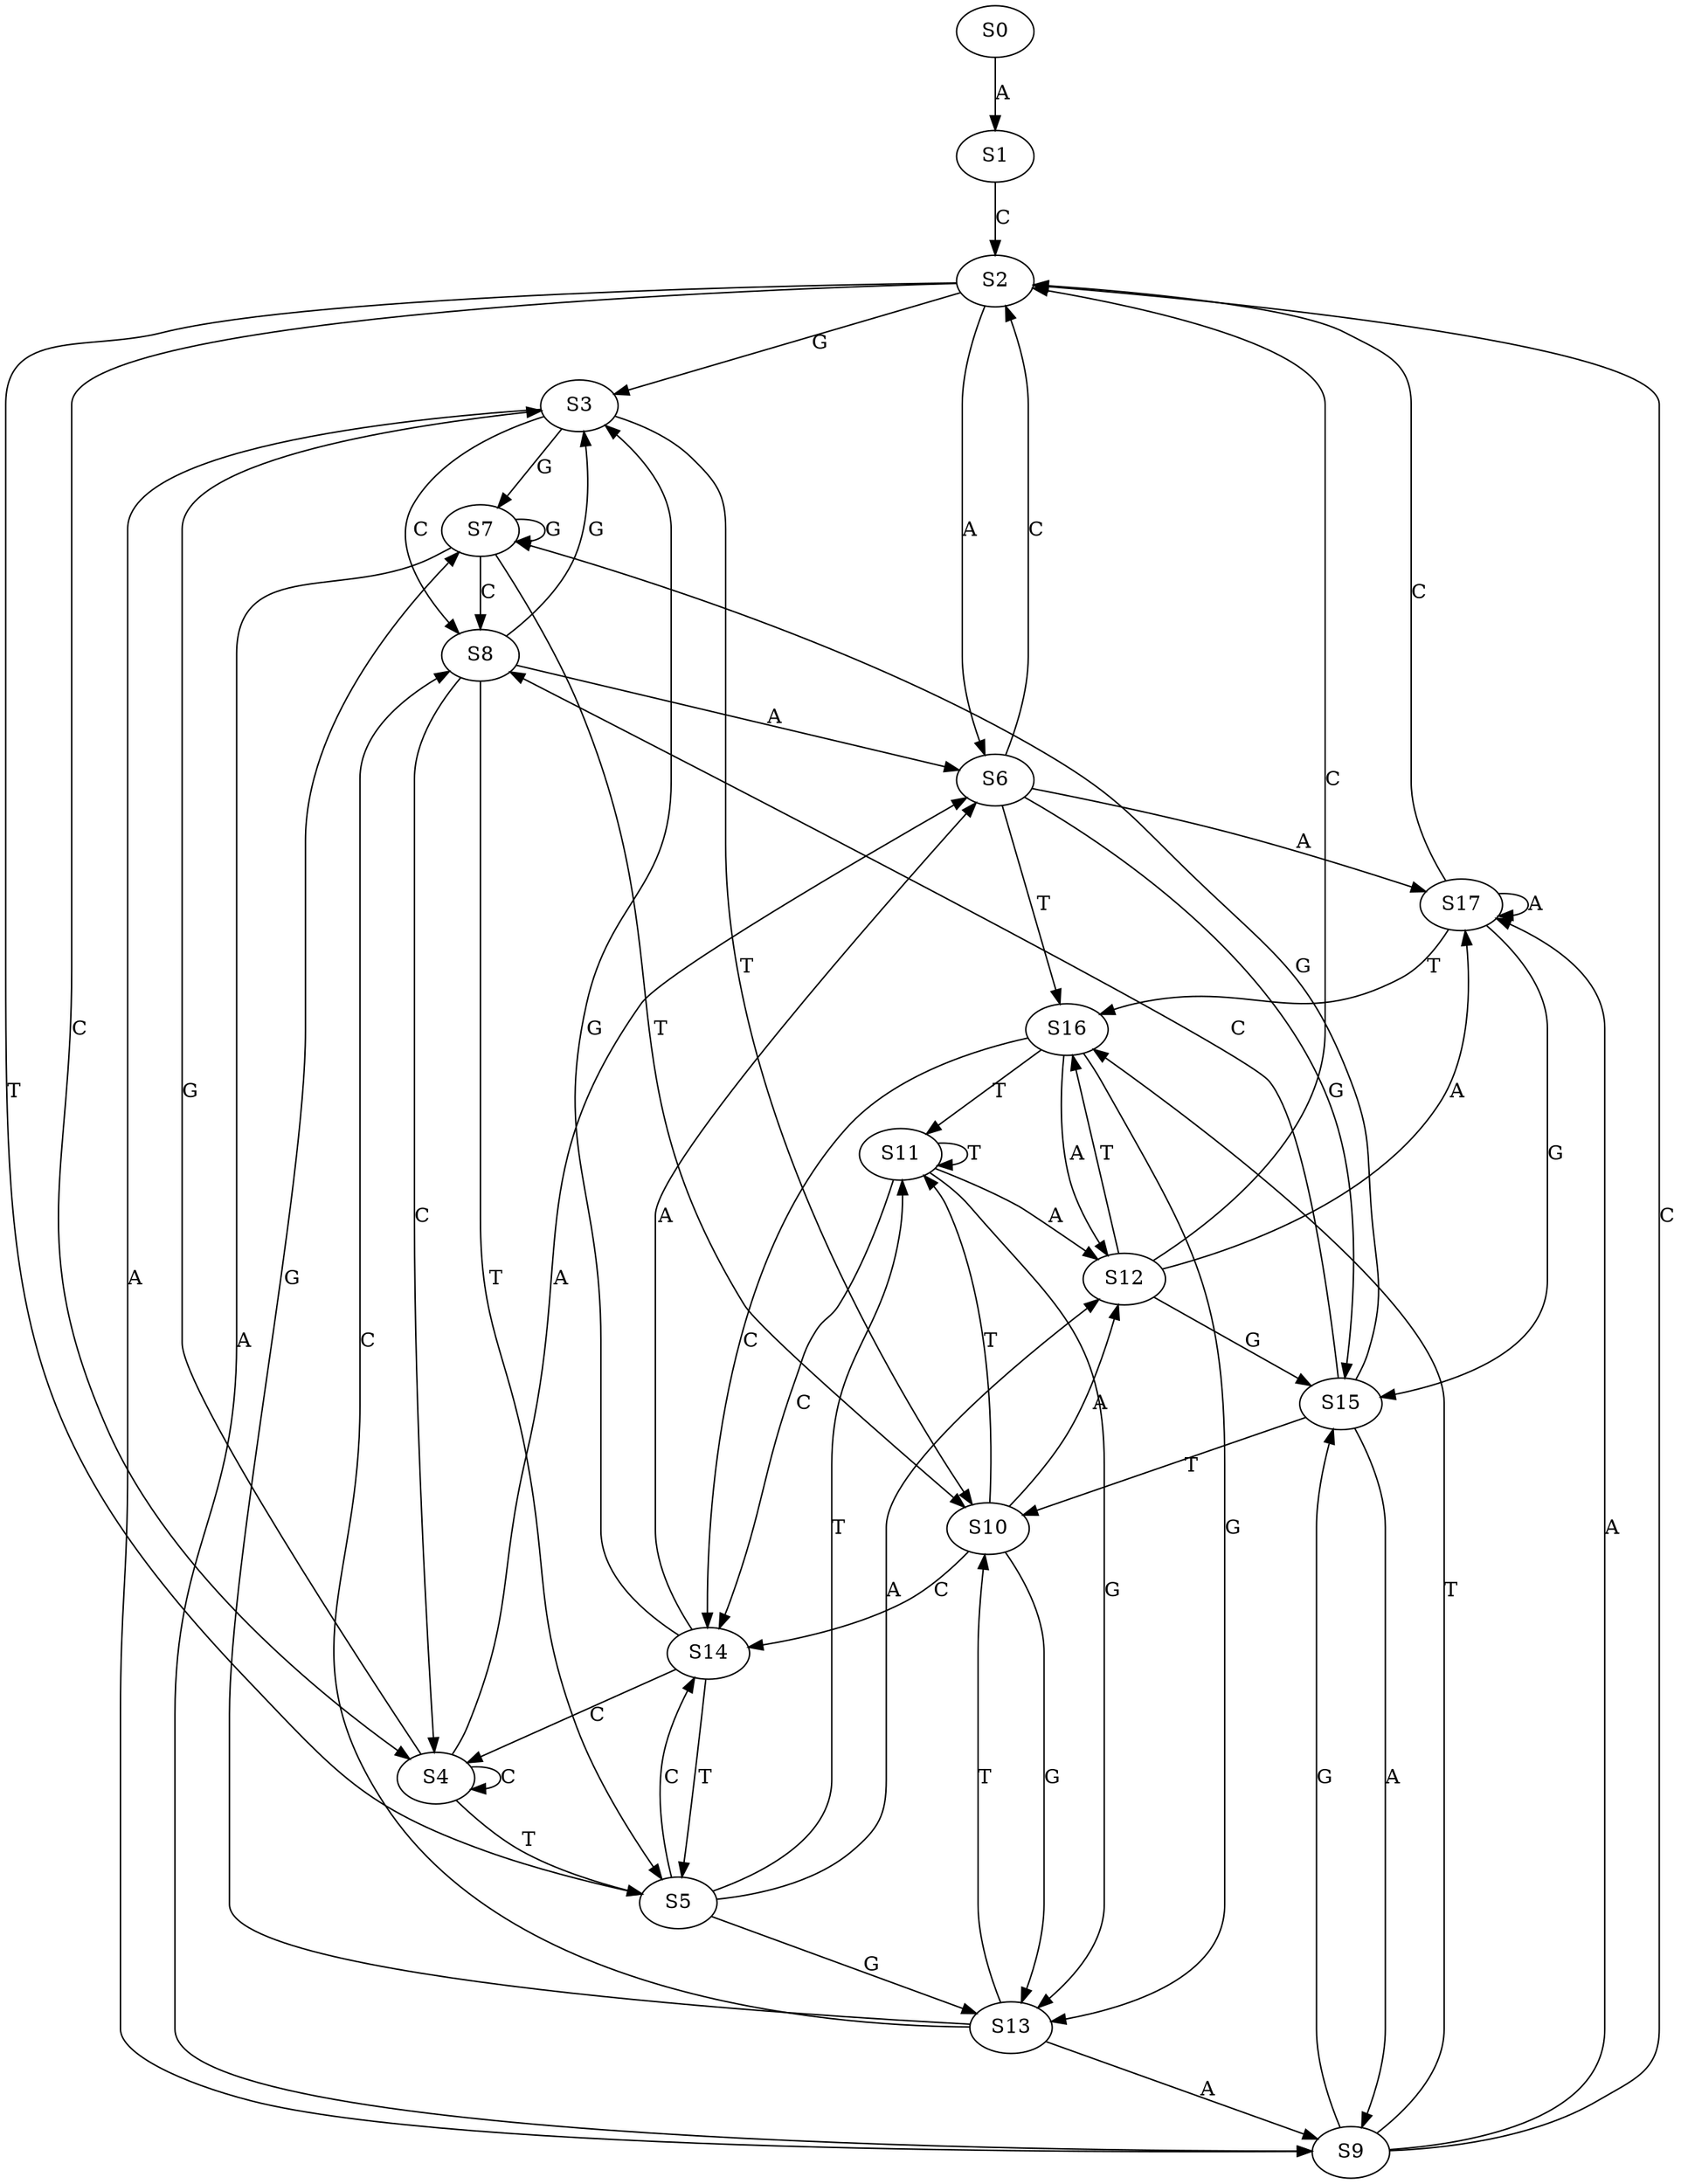 strict digraph  {
	S0 -> S1 [ label = A ];
	S1 -> S2 [ label = C ];
	S2 -> S3 [ label = G ];
	S2 -> S4 [ label = C ];
	S2 -> S5 [ label = T ];
	S2 -> S6 [ label = A ];
	S3 -> S7 [ label = G ];
	S3 -> S8 [ label = C ];
	S3 -> S9 [ label = A ];
	S3 -> S10 [ label = T ];
	S4 -> S6 [ label = A ];
	S4 -> S3 [ label = G ];
	S4 -> S4 [ label = C ];
	S4 -> S5 [ label = T ];
	S5 -> S11 [ label = T ];
	S5 -> S12 [ label = A ];
	S5 -> S13 [ label = G ];
	S5 -> S14 [ label = C ];
	S6 -> S2 [ label = C ];
	S6 -> S15 [ label = G ];
	S6 -> S16 [ label = T ];
	S6 -> S17 [ label = A ];
	S7 -> S10 [ label = T ];
	S7 -> S9 [ label = A ];
	S7 -> S8 [ label = C ];
	S7 -> S7 [ label = G ];
	S8 -> S3 [ label = G ];
	S8 -> S5 [ label = T ];
	S8 -> S4 [ label = C ];
	S8 -> S6 [ label = A ];
	S9 -> S2 [ label = C ];
	S9 -> S17 [ label = A ];
	S9 -> S15 [ label = G ];
	S9 -> S16 [ label = T ];
	S10 -> S12 [ label = A ];
	S10 -> S14 [ label = C ];
	S10 -> S13 [ label = G ];
	S10 -> S11 [ label = T ];
	S11 -> S12 [ label = A ];
	S11 -> S14 [ label = C ];
	S11 -> S13 [ label = G ];
	S11 -> S11 [ label = T ];
	S12 -> S15 [ label = G ];
	S12 -> S17 [ label = A ];
	S12 -> S2 [ label = C ];
	S12 -> S16 [ label = T ];
	S13 -> S8 [ label = C ];
	S13 -> S10 [ label = T ];
	S13 -> S7 [ label = G ];
	S13 -> S9 [ label = A ];
	S14 -> S4 [ label = C ];
	S14 -> S5 [ label = T ];
	S14 -> S3 [ label = G ];
	S14 -> S6 [ label = A ];
	S15 -> S8 [ label = C ];
	S15 -> S7 [ label = G ];
	S15 -> S9 [ label = A ];
	S15 -> S10 [ label = T ];
	S16 -> S12 [ label = A ];
	S16 -> S14 [ label = C ];
	S16 -> S11 [ label = T ];
	S16 -> S13 [ label = G ];
	S17 -> S15 [ label = G ];
	S17 -> S2 [ label = C ];
	S17 -> S17 [ label = A ];
	S17 -> S16 [ label = T ];
}
